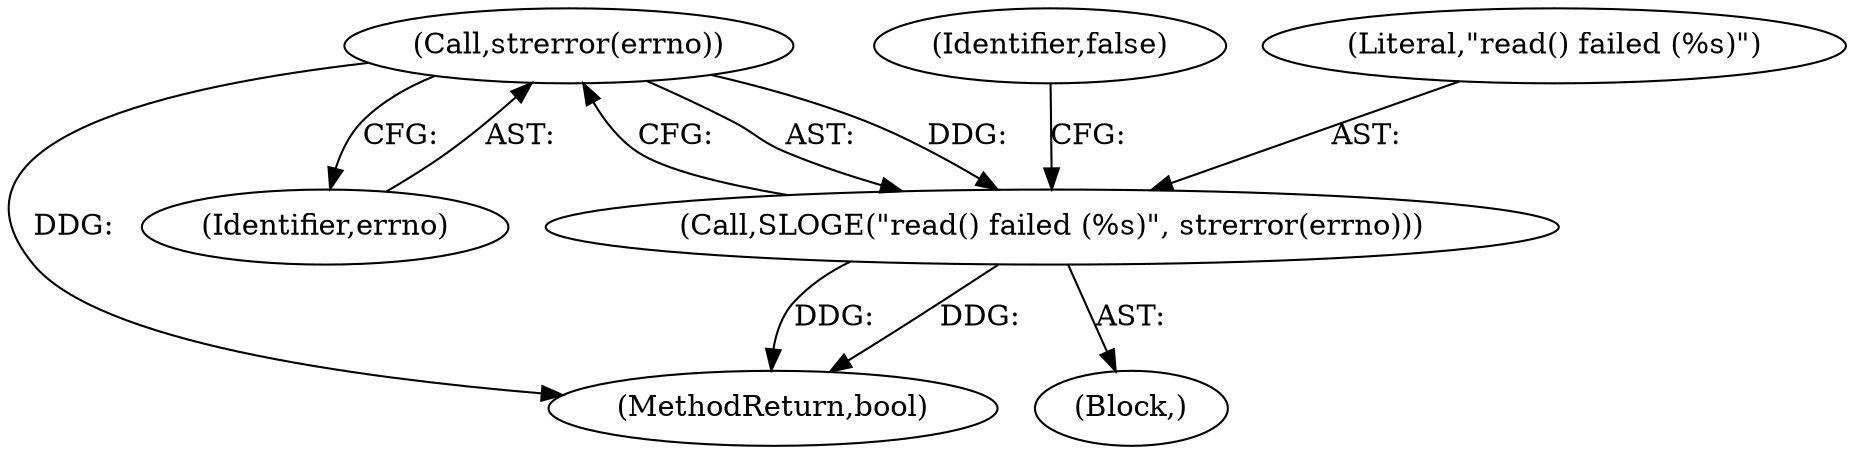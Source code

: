 digraph "0_Android_771ab014c24a682b32990da08e87e2f0ab765bd2_0@API" {
"1000121" [label="(Call,strerror(errno))"];
"1000119" [label="(Call,SLOGE(\"read() failed (%s)\", strerror(errno)))"];
"1000124" [label="(Identifier,false)"];
"1000175" [label="(MethodReturn,bool)"];
"1000120" [label="(Literal,\"read() failed (%s)\")"];
"1000122" [label="(Identifier,errno)"];
"1000119" [label="(Call,SLOGE(\"read() failed (%s)\", strerror(errno)))"];
"1000118" [label="(Block,)"];
"1000121" [label="(Call,strerror(errno))"];
"1000121" -> "1000119"  [label="AST: "];
"1000121" -> "1000122"  [label="CFG: "];
"1000122" -> "1000121"  [label="AST: "];
"1000119" -> "1000121"  [label="CFG: "];
"1000121" -> "1000175"  [label="DDG: "];
"1000121" -> "1000119"  [label="DDG: "];
"1000119" -> "1000118"  [label="AST: "];
"1000120" -> "1000119"  [label="AST: "];
"1000124" -> "1000119"  [label="CFG: "];
"1000119" -> "1000175"  [label="DDG: "];
"1000119" -> "1000175"  [label="DDG: "];
}
